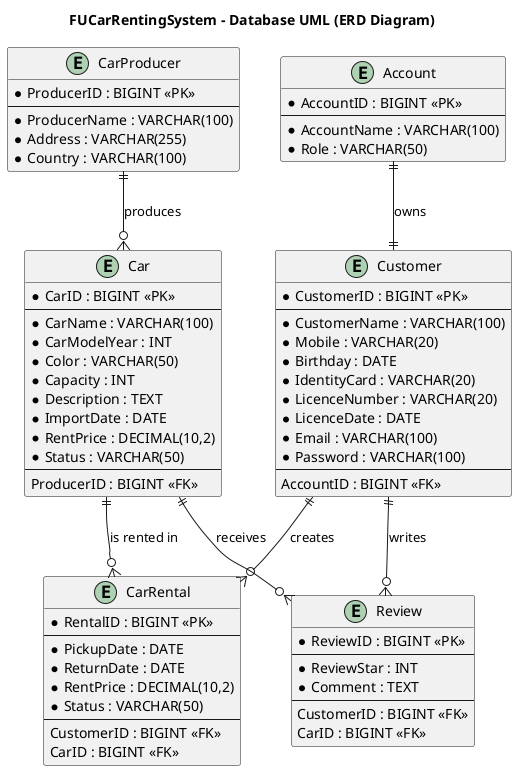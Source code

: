 @startuml
title FUCarRentingSystem - Database UML (ERD Diagram)

entity "CarProducer" as CarProducer {
    * ProducerID : BIGINT <<PK>>
    --
    * ProducerName : VARCHAR(100)
    * Address : VARCHAR(255)
    * Country : VARCHAR(100)
}

entity "Car" as Car {
    * CarID : BIGINT <<PK>>
    --
    * CarName : VARCHAR(100)
    * CarModelYear : INT
    * Color : VARCHAR(50)
    * Capacity : INT
    * Description : TEXT
    * ImportDate : DATE
    * RentPrice : DECIMAL(10,2)
    * Status : VARCHAR(50)
    --
    ProducerID : BIGINT <<FK>>
}

entity "Customer" as Customer {
    * CustomerID : BIGINT <<PK>>
    --
    * CustomerName : VARCHAR(100)
    * Mobile : VARCHAR(20)
    * Birthday : DATE
    * IdentityCard : VARCHAR(20)
    * LicenceNumber : VARCHAR(20)
    * LicenceDate : DATE
    * Email : VARCHAR(100)
    * Password : VARCHAR(100)
    --
    AccountID : BIGINT <<FK>>
}

entity "CarRental" as CarRental {
    * RentalID : BIGINT <<PK>>
    --
    * PickupDate : DATE
    * ReturnDate : DATE
    * RentPrice : DECIMAL(10,2)
    * Status : VARCHAR(50)
    --
    CustomerID : BIGINT <<FK>>
    CarID : BIGINT <<FK>>
}

entity "Review" as Review {
    * ReviewID : BIGINT <<PK>>
    --
    * ReviewStar : INT
    * Comment : TEXT
    --
    CustomerID : BIGINT <<FK>>
    CarID : BIGINT <<FK>>
}

entity "Account" as Account {
    * AccountID : BIGINT <<PK>>
    --
    * AccountName : VARCHAR(100)
    * Role : VARCHAR(50)
}

' Relationships
CarProducer ||--o{ Car : "produces"
Car ||--o{ CarRental : "is rented in"
Customer ||--o{ CarRental : "creates"
Customer ||--o{ Review : "writes"
Car ||--o{ Review : "receives"
Account ||--|| Customer : "owns"

@enduml
